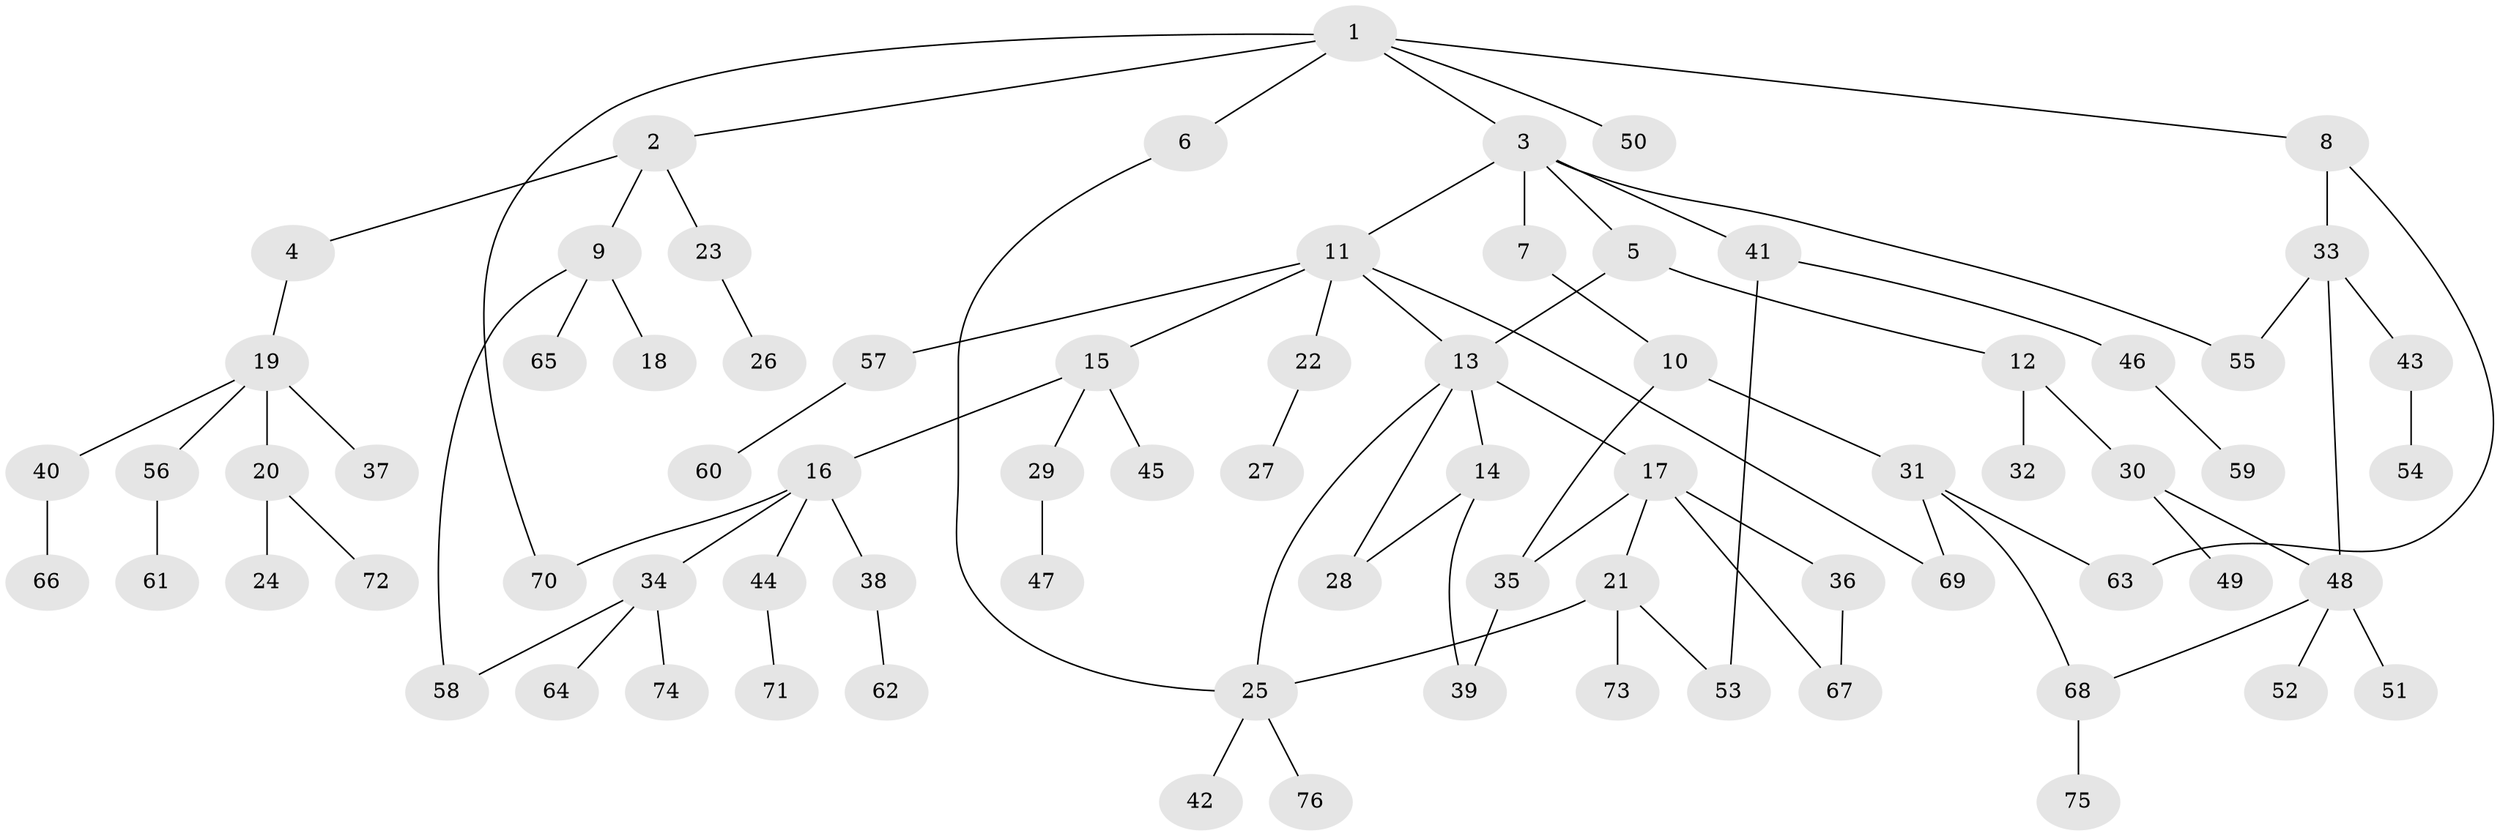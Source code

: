 // Generated by graph-tools (version 1.1) at 2025/10/02/27/25 16:10:54]
// undirected, 76 vertices, 90 edges
graph export_dot {
graph [start="1"]
  node [color=gray90,style=filled];
  1;
  2;
  3;
  4;
  5;
  6;
  7;
  8;
  9;
  10;
  11;
  12;
  13;
  14;
  15;
  16;
  17;
  18;
  19;
  20;
  21;
  22;
  23;
  24;
  25;
  26;
  27;
  28;
  29;
  30;
  31;
  32;
  33;
  34;
  35;
  36;
  37;
  38;
  39;
  40;
  41;
  42;
  43;
  44;
  45;
  46;
  47;
  48;
  49;
  50;
  51;
  52;
  53;
  54;
  55;
  56;
  57;
  58;
  59;
  60;
  61;
  62;
  63;
  64;
  65;
  66;
  67;
  68;
  69;
  70;
  71;
  72;
  73;
  74;
  75;
  76;
  1 -- 2;
  1 -- 3;
  1 -- 6;
  1 -- 8;
  1 -- 50;
  1 -- 70;
  2 -- 4;
  2 -- 9;
  2 -- 23;
  3 -- 5;
  3 -- 7;
  3 -- 11;
  3 -- 41;
  3 -- 55;
  4 -- 19;
  5 -- 12;
  5 -- 13;
  6 -- 25;
  7 -- 10;
  8 -- 33;
  8 -- 63;
  9 -- 18;
  9 -- 65;
  9 -- 58;
  10 -- 31;
  10 -- 35;
  11 -- 15;
  11 -- 22;
  11 -- 57;
  11 -- 13;
  11 -- 69;
  12 -- 30;
  12 -- 32;
  13 -- 14;
  13 -- 17;
  13 -- 25;
  13 -- 28;
  14 -- 28;
  14 -- 39;
  15 -- 16;
  15 -- 29;
  15 -- 45;
  16 -- 34;
  16 -- 38;
  16 -- 44;
  16 -- 70;
  17 -- 21;
  17 -- 36;
  17 -- 67;
  17 -- 35;
  19 -- 20;
  19 -- 37;
  19 -- 40;
  19 -- 56;
  20 -- 24;
  20 -- 72;
  21 -- 53;
  21 -- 73;
  21 -- 25;
  22 -- 27;
  23 -- 26;
  25 -- 42;
  25 -- 76;
  29 -- 47;
  30 -- 48;
  30 -- 49;
  31 -- 63;
  31 -- 68;
  31 -- 69;
  33 -- 43;
  33 -- 55;
  33 -- 48;
  34 -- 58;
  34 -- 64;
  34 -- 74;
  35 -- 39;
  36 -- 67;
  38 -- 62;
  40 -- 66;
  41 -- 46;
  41 -- 53;
  43 -- 54;
  44 -- 71;
  46 -- 59;
  48 -- 51;
  48 -- 52;
  48 -- 68;
  56 -- 61;
  57 -- 60;
  68 -- 75;
}

